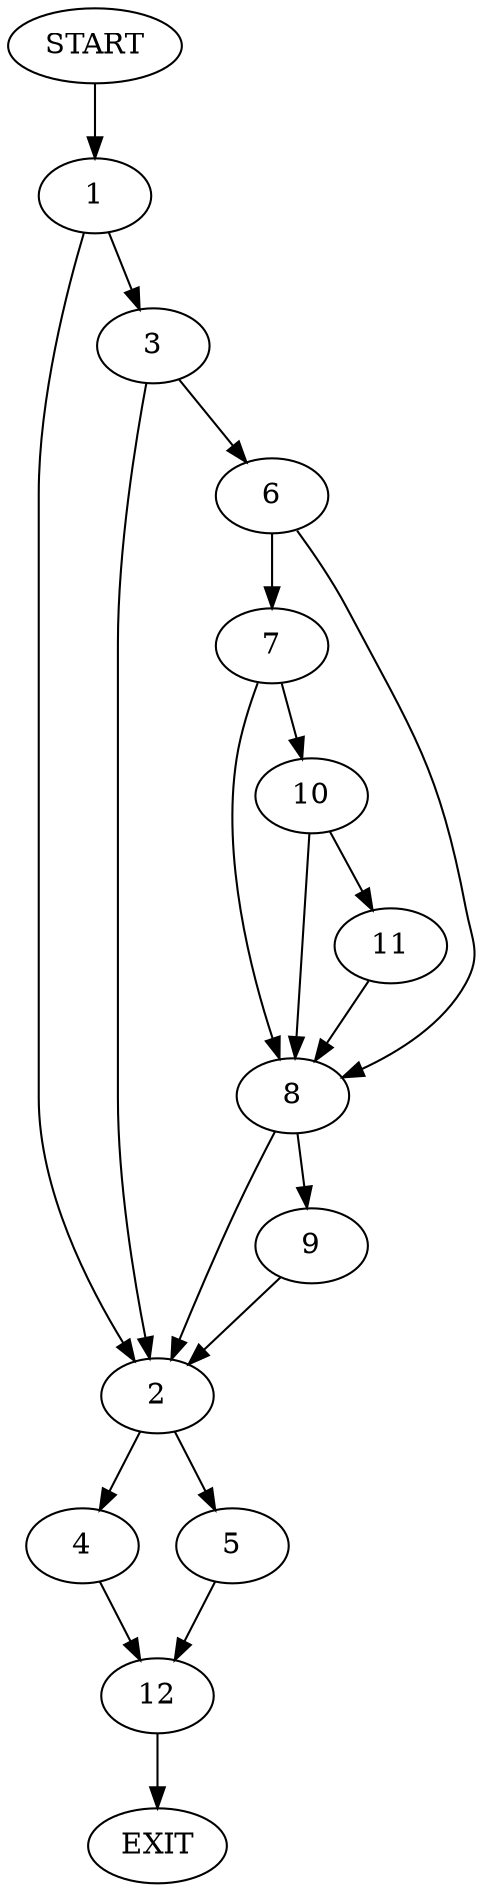 digraph {
0 [label="START"]
13 [label="EXIT"]
0 -> 1
1 -> 2
1 -> 3
2 -> 4
2 -> 5
3 -> 2
3 -> 6
6 -> 7
6 -> 8
8 -> 2
8 -> 9
7 -> 10
7 -> 8
10 -> 11
10 -> 8
11 -> 8
9 -> 2
4 -> 12
5 -> 12
12 -> 13
}
